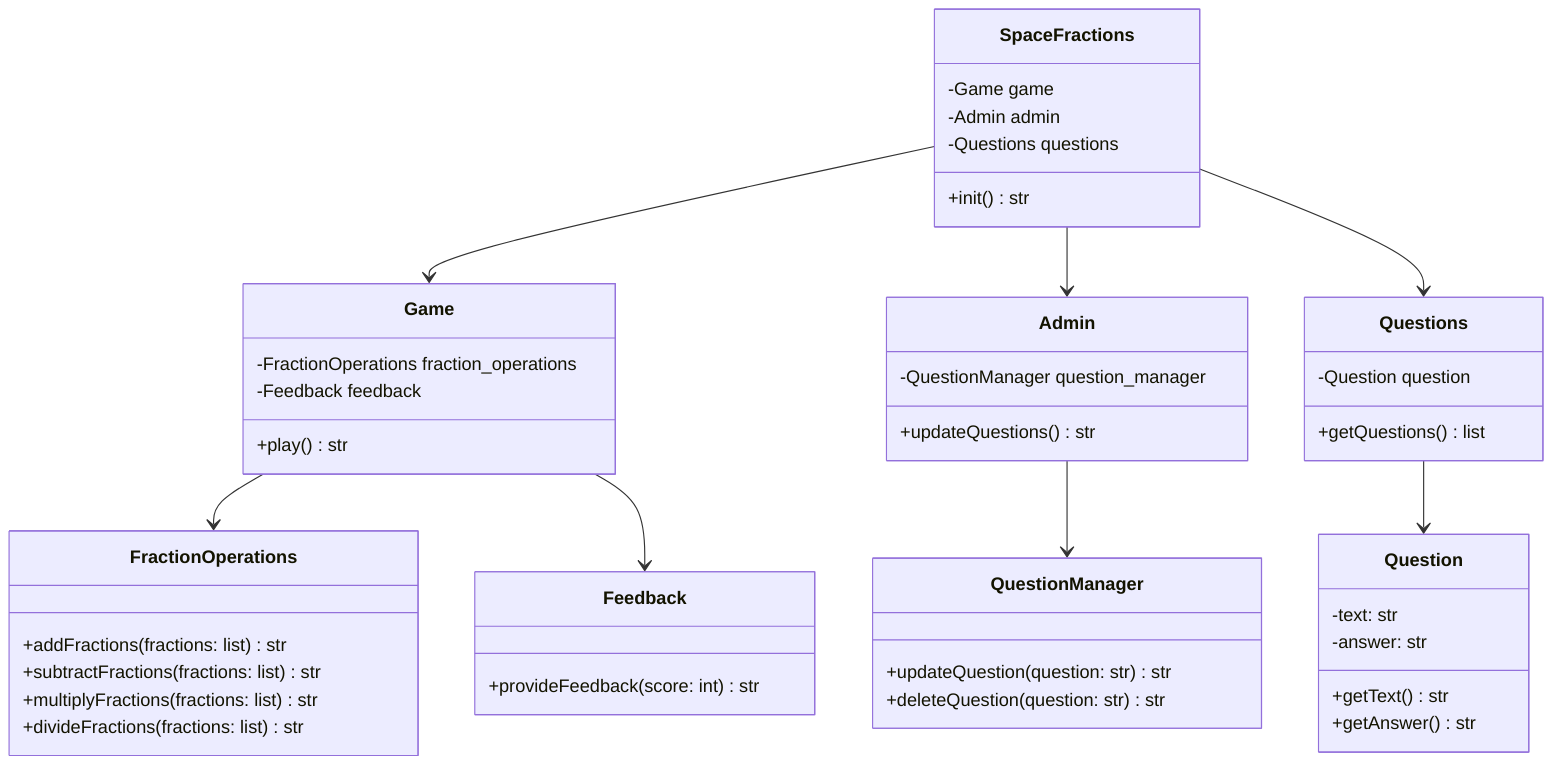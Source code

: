 classDiagram
    class SpaceFractions {
        -Game game
        -Admin admin
        -Questions questions
        +init() str
    }
    class Game {
        -FractionOperations fraction_operations
        -Feedback feedback
        +play() str
    }
    class Admin {
        -QuestionManager question_manager
        +updateQuestions() str
    }
    class Questions {
        -Question question
        +getQuestions() list
    }
    class FractionOperations {
        +addFractions(fractions: list) str
        +subtractFractions(fractions: list) str
        +multiplyFractions(fractions: list) str
        +divideFractions(fractions: list) str
    }
    class Feedback {
        +provideFeedback(score: int) str
    }
    class QuestionManager {
        +updateQuestion(question: str) str
        +deleteQuestion(question: str) str
    }
    class Question {
        -text: str
        -answer: str
        +getText() str
        +getAnswer() str
    }
    SpaceFractions --> Game
    SpaceFractions --> Admin
    SpaceFractions --> Questions
    Game --> FractionOperations
    Game --> Feedback
    Admin --> QuestionManager
    Questions --> Question